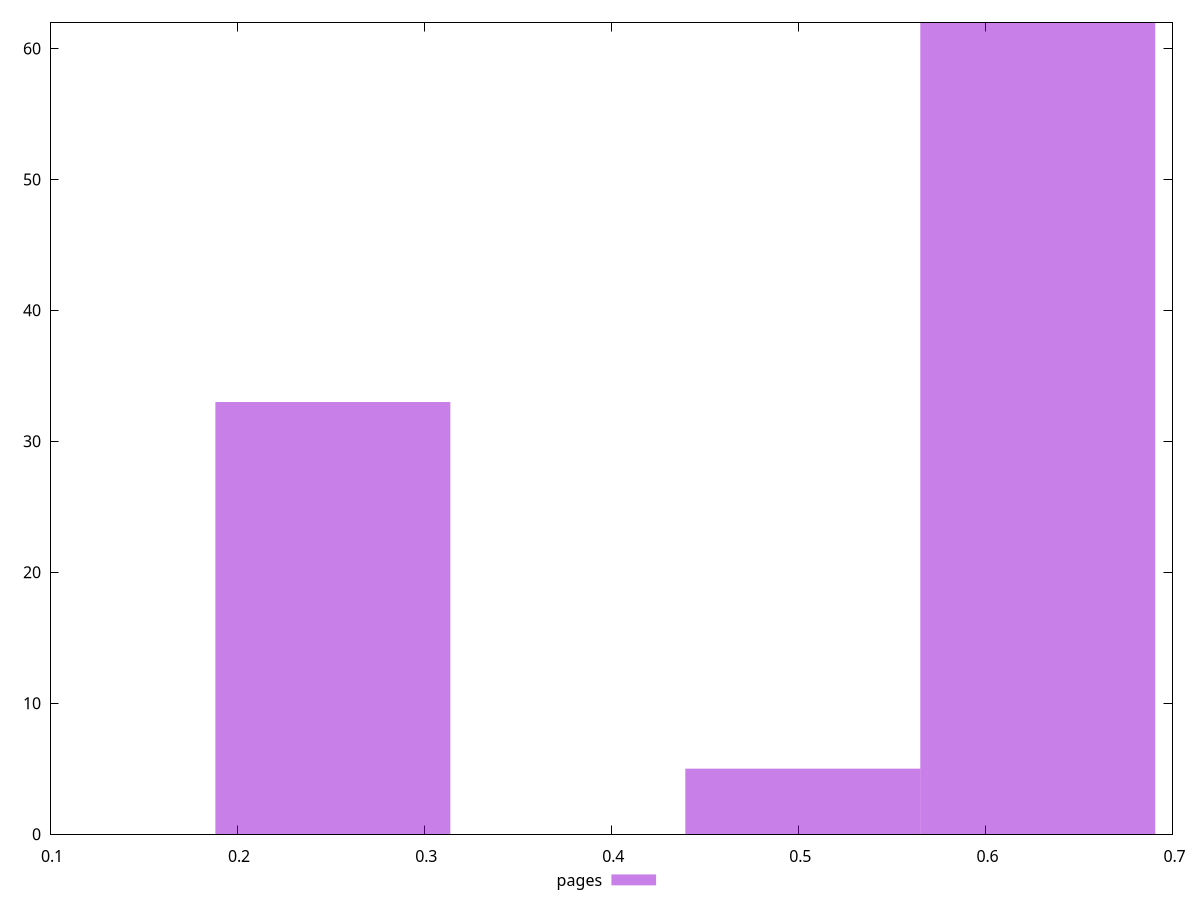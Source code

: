 $_pages <<EOF
0.25119364543516237 33
0.627984113587906 62
0.5023872908703247 5
EOF
set key outside below
set terminal pngcairo
set output "report_00004_2020-11-02T20-21-41.718Z/cumulative-layout-shift/pages//raw_hist.png"
set yrange [0:62]
set boxwidth 0.12559682271758119
set style fill transparent solid 0.5 noborder
plot $_pages title "pages" with boxes ,